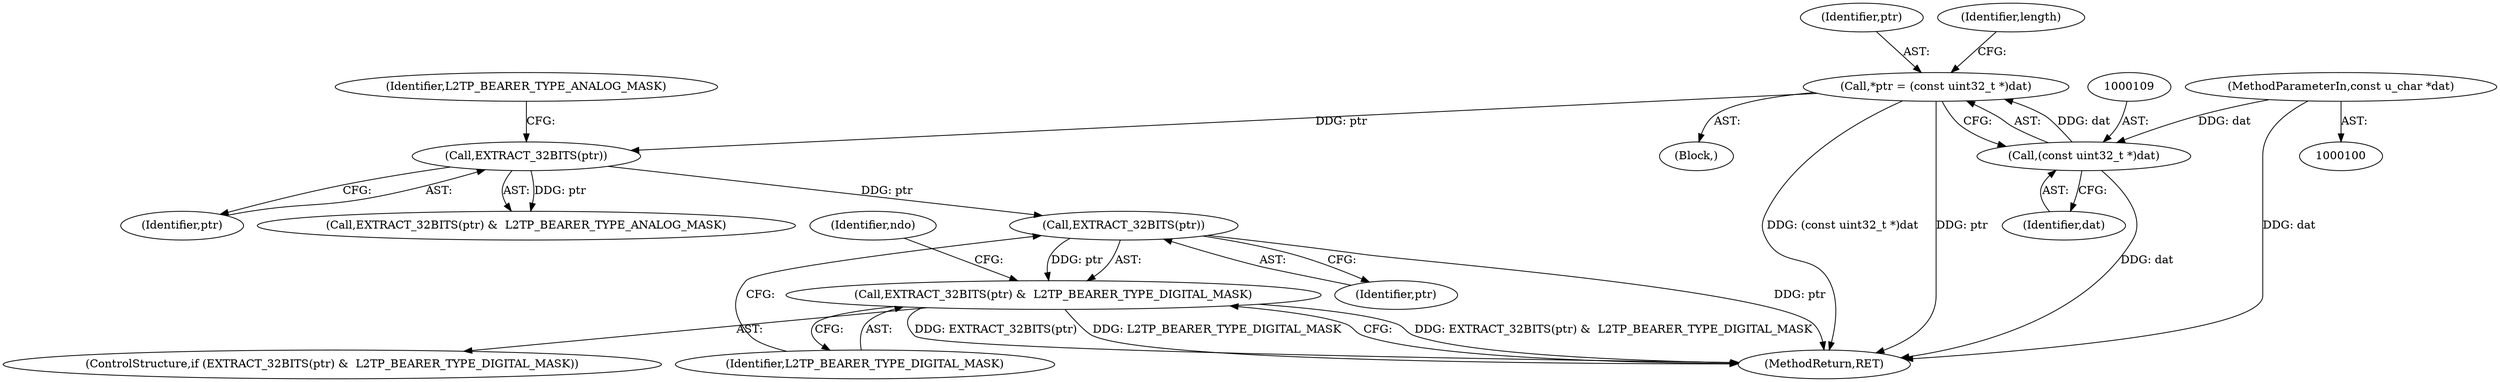 digraph "0_tcpdump_cc4a7391c616be7a64ed65742ef9ed3f106eb165_2@pointer" {
"1000133" [label="(Call,EXTRACT_32BITS(ptr))"];
"1000123" [label="(Call,EXTRACT_32BITS(ptr))"];
"1000106" [label="(Call,*ptr = (const uint32_t *)dat)"];
"1000108" [label="(Call,(const uint32_t *)dat)"];
"1000102" [label="(MethodParameterIn,const u_char *dat)"];
"1000132" [label="(Call,EXTRACT_32BITS(ptr) &  L2TP_BEARER_TYPE_DIGITAL_MASK)"];
"1000124" [label="(Identifier,ptr)"];
"1000139" [label="(Identifier,ndo)"];
"1000133" [label="(Call,EXTRACT_32BITS(ptr))"];
"1000134" [label="(Identifier,ptr)"];
"1000104" [label="(Block,)"];
"1000132" [label="(Call,EXTRACT_32BITS(ptr) &  L2TP_BEARER_TYPE_DIGITAL_MASK)"];
"1000141" [label="(MethodReturn,RET)"];
"1000107" [label="(Identifier,ptr)"];
"1000125" [label="(Identifier,L2TP_BEARER_TYPE_ANALOG_MASK)"];
"1000110" [label="(Identifier,dat)"];
"1000131" [label="(ControlStructure,if (EXTRACT_32BITS(ptr) &  L2TP_BEARER_TYPE_DIGITAL_MASK))"];
"1000113" [label="(Identifier,length)"];
"1000122" [label="(Call,EXTRACT_32BITS(ptr) &  L2TP_BEARER_TYPE_ANALOG_MASK)"];
"1000106" [label="(Call,*ptr = (const uint32_t *)dat)"];
"1000102" [label="(MethodParameterIn,const u_char *dat)"];
"1000123" [label="(Call,EXTRACT_32BITS(ptr))"];
"1000135" [label="(Identifier,L2TP_BEARER_TYPE_DIGITAL_MASK)"];
"1000108" [label="(Call,(const uint32_t *)dat)"];
"1000133" -> "1000132"  [label="AST: "];
"1000133" -> "1000134"  [label="CFG: "];
"1000134" -> "1000133"  [label="AST: "];
"1000135" -> "1000133"  [label="CFG: "];
"1000133" -> "1000141"  [label="DDG: ptr"];
"1000133" -> "1000132"  [label="DDG: ptr"];
"1000123" -> "1000133"  [label="DDG: ptr"];
"1000123" -> "1000122"  [label="AST: "];
"1000123" -> "1000124"  [label="CFG: "];
"1000124" -> "1000123"  [label="AST: "];
"1000125" -> "1000123"  [label="CFG: "];
"1000123" -> "1000122"  [label="DDG: ptr"];
"1000106" -> "1000123"  [label="DDG: ptr"];
"1000106" -> "1000104"  [label="AST: "];
"1000106" -> "1000108"  [label="CFG: "];
"1000107" -> "1000106"  [label="AST: "];
"1000108" -> "1000106"  [label="AST: "];
"1000113" -> "1000106"  [label="CFG: "];
"1000106" -> "1000141"  [label="DDG: (const uint32_t *)dat"];
"1000106" -> "1000141"  [label="DDG: ptr"];
"1000108" -> "1000106"  [label="DDG: dat"];
"1000108" -> "1000110"  [label="CFG: "];
"1000109" -> "1000108"  [label="AST: "];
"1000110" -> "1000108"  [label="AST: "];
"1000108" -> "1000141"  [label="DDG: dat"];
"1000102" -> "1000108"  [label="DDG: dat"];
"1000102" -> "1000100"  [label="AST: "];
"1000102" -> "1000141"  [label="DDG: dat"];
"1000132" -> "1000131"  [label="AST: "];
"1000132" -> "1000135"  [label="CFG: "];
"1000135" -> "1000132"  [label="AST: "];
"1000139" -> "1000132"  [label="CFG: "];
"1000141" -> "1000132"  [label="CFG: "];
"1000132" -> "1000141"  [label="DDG: EXTRACT_32BITS(ptr) &  L2TP_BEARER_TYPE_DIGITAL_MASK"];
"1000132" -> "1000141"  [label="DDG: EXTRACT_32BITS(ptr)"];
"1000132" -> "1000141"  [label="DDG: L2TP_BEARER_TYPE_DIGITAL_MASK"];
}
